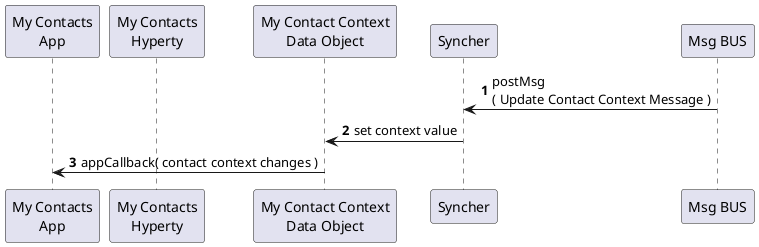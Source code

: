 @startuml
autonumber

participant "My Contacts\nApp" as app

participant "My Contacts\nHyperty" as myContactsH

participant "My Contact Context\nData Object" as myContactCtxt

participant "Syncher" as sync

participant "Msg BUS" as bus

bus -> sync : postMsg\n( Update Contact Context Message )

myContactCtxt <- sync : set context value

myContactCtxt -> app : appCallback( contact context changes )

@enduml
